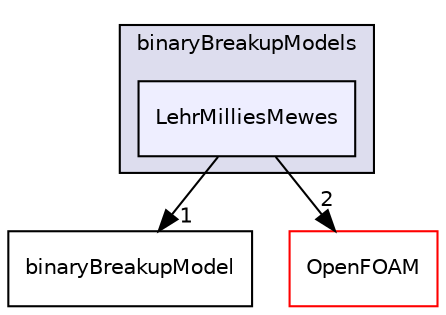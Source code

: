 digraph "src/phaseSystemModels/reactingEulerFoam/phaseSystems/populationBalanceModel/binaryBreakupModels/LehrMilliesMewes" {
  bgcolor=transparent;
  compound=true
  node [ fontsize="10", fontname="Helvetica"];
  edge [ labelfontsize="10", labelfontname="Helvetica"];
  subgraph clusterdir_79269f19d25f65a435c840829e6ca20b {
    graph [ bgcolor="#ddddee", pencolor="black", label="binaryBreakupModels" fontname="Helvetica", fontsize="10", URL="dir_79269f19d25f65a435c840829e6ca20b.html"]
  dir_3f3e746c095ddcb75cfd62a06b9fb202 [shape=box, label="LehrMilliesMewes", style="filled", fillcolor="#eeeeff", pencolor="black", URL="dir_3f3e746c095ddcb75cfd62a06b9fb202.html"];
  }
  dir_b21d7a131d4a2263d4459a87416a72a5 [shape=box label="binaryBreakupModel" URL="dir_b21d7a131d4a2263d4459a87416a72a5.html"];
  dir_c5473ff19b20e6ec4dfe5c310b3778a8 [shape=box label="OpenFOAM" color="red" URL="dir_c5473ff19b20e6ec4dfe5c310b3778a8.html"];
  dir_3f3e746c095ddcb75cfd62a06b9fb202->dir_b21d7a131d4a2263d4459a87416a72a5 [headlabel="1", labeldistance=1.5 headhref="dir_003262_003261.html"];
  dir_3f3e746c095ddcb75cfd62a06b9fb202->dir_c5473ff19b20e6ec4dfe5c310b3778a8 [headlabel="2", labeldistance=1.5 headhref="dir_003262_002151.html"];
}
